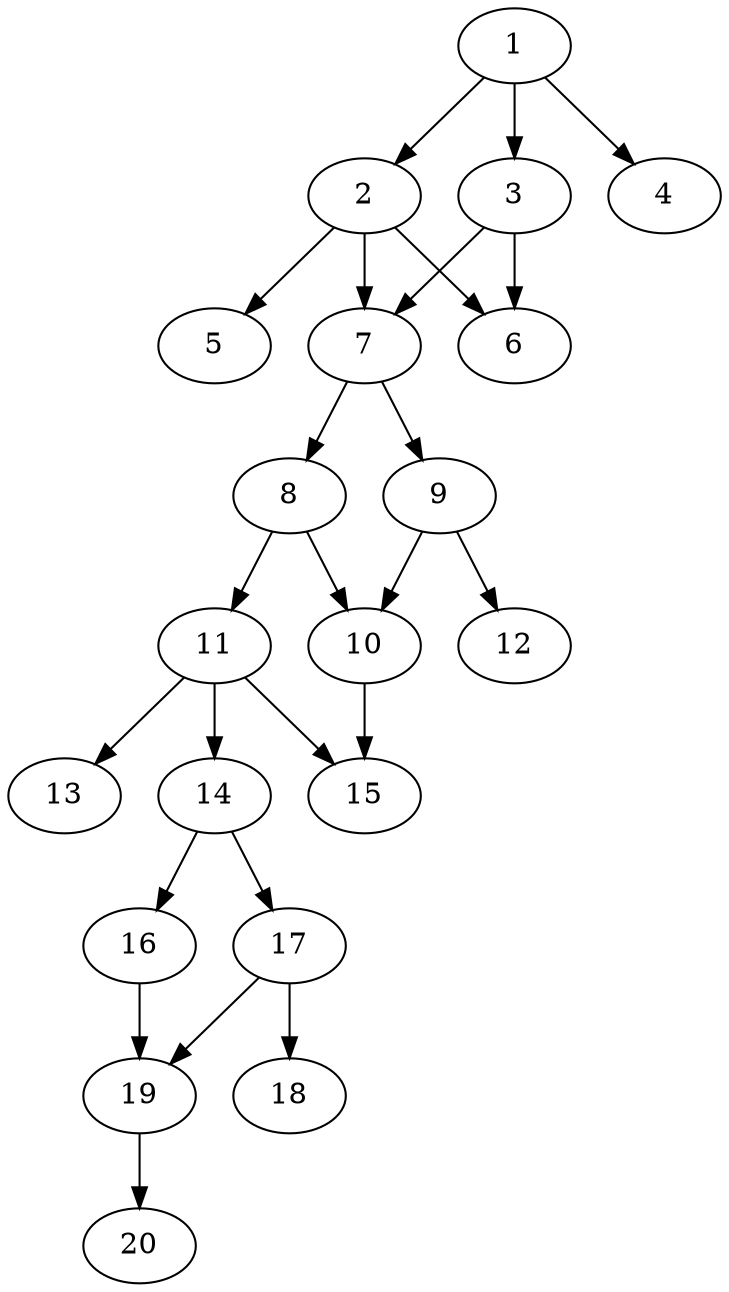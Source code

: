 // DAG automatically generated by daggen at Sat Jul 27 15:35:52 2019
// ./daggen --dot -n 20 --ccr 0.4 --fat 0.4 --regular 0.5 --density 0.6 --mindata 5242880 --maxdata 52428800 
digraph G {
  1 [size="41679360", alpha="0.03", expect_size="16671744"] 
  1 -> 2 [size ="16671744"]
  1 -> 3 [size ="16671744"]
  1 -> 4 [size ="16671744"]
  2 [size="100147200", alpha="0.16", expect_size="40058880"] 
  2 -> 5 [size ="40058880"]
  2 -> 6 [size ="40058880"]
  2 -> 7 [size ="40058880"]
  3 [size="121180160", alpha="0.08", expect_size="48472064"] 
  3 -> 6 [size ="48472064"]
  3 -> 7 [size ="48472064"]
  4 [size="29299200", alpha="0.14", expect_size="11719680"] 
  5 [size="75732480", alpha="0.16", expect_size="30292992"] 
  6 [size="35233280", alpha="0.07", expect_size="14093312"] 
  7 [size="40878080", alpha="0.14", expect_size="16351232"] 
  7 -> 8 [size ="16351232"]
  7 -> 9 [size ="16351232"]
  8 [size="91673600", alpha="0.10", expect_size="36669440"] 
  8 -> 10 [size ="36669440"]
  8 -> 11 [size ="36669440"]
  9 [size="61514240", alpha="0.06", expect_size="24605696"] 
  9 -> 10 [size ="24605696"]
  9 -> 12 [size ="24605696"]
  10 [size="122188800", alpha="0.15", expect_size="48875520"] 
  10 -> 15 [size ="48875520"]
  11 [size="80570880", alpha="0.05", expect_size="32228352"] 
  11 -> 13 [size ="32228352"]
  11 -> 14 [size ="32228352"]
  11 -> 15 [size ="32228352"]
  12 [size="98339840", alpha="0.09", expect_size="39335936"] 
  13 [size="73024000", alpha="0.20", expect_size="29209600"] 
  14 [size="122398720", alpha="0.11", expect_size="48959488"] 
  14 -> 16 [size ="48959488"]
  14 -> 17 [size ="48959488"]
  15 [size="89331200", alpha="0.06", expect_size="35732480"] 
  16 [size="64020480", alpha="0.02", expect_size="25608192"] 
  16 -> 19 [size ="25608192"]
  17 [size="104645120", alpha="0.17", expect_size="41858048"] 
  17 -> 18 [size ="41858048"]
  17 -> 19 [size ="41858048"]
  18 [size="68016640", alpha="0.15", expect_size="27206656"] 
  19 [size="124651520", alpha="0.18", expect_size="49860608"] 
  19 -> 20 [size ="49860608"]
  20 [size="40821760", alpha="0.09", expect_size="16328704"] 
}
